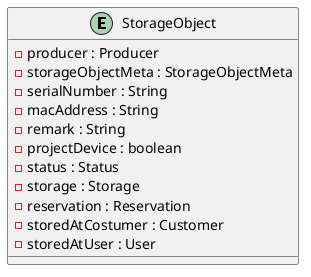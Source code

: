 @startuml
'https://plantuml.com/sequence-diagram

entity StorageObject {
    - producer : Producer
    - storageObjectMeta : StorageObjectMeta
    - serialNumber : String
    - macAddress : String
    - remark : String
    - projectDevice : boolean
    - status : Status
    - storage : Storage
    - reservation : Reservation
    - storedAtCostumer : Customer
    - storedAtUser : User
}
@enduml